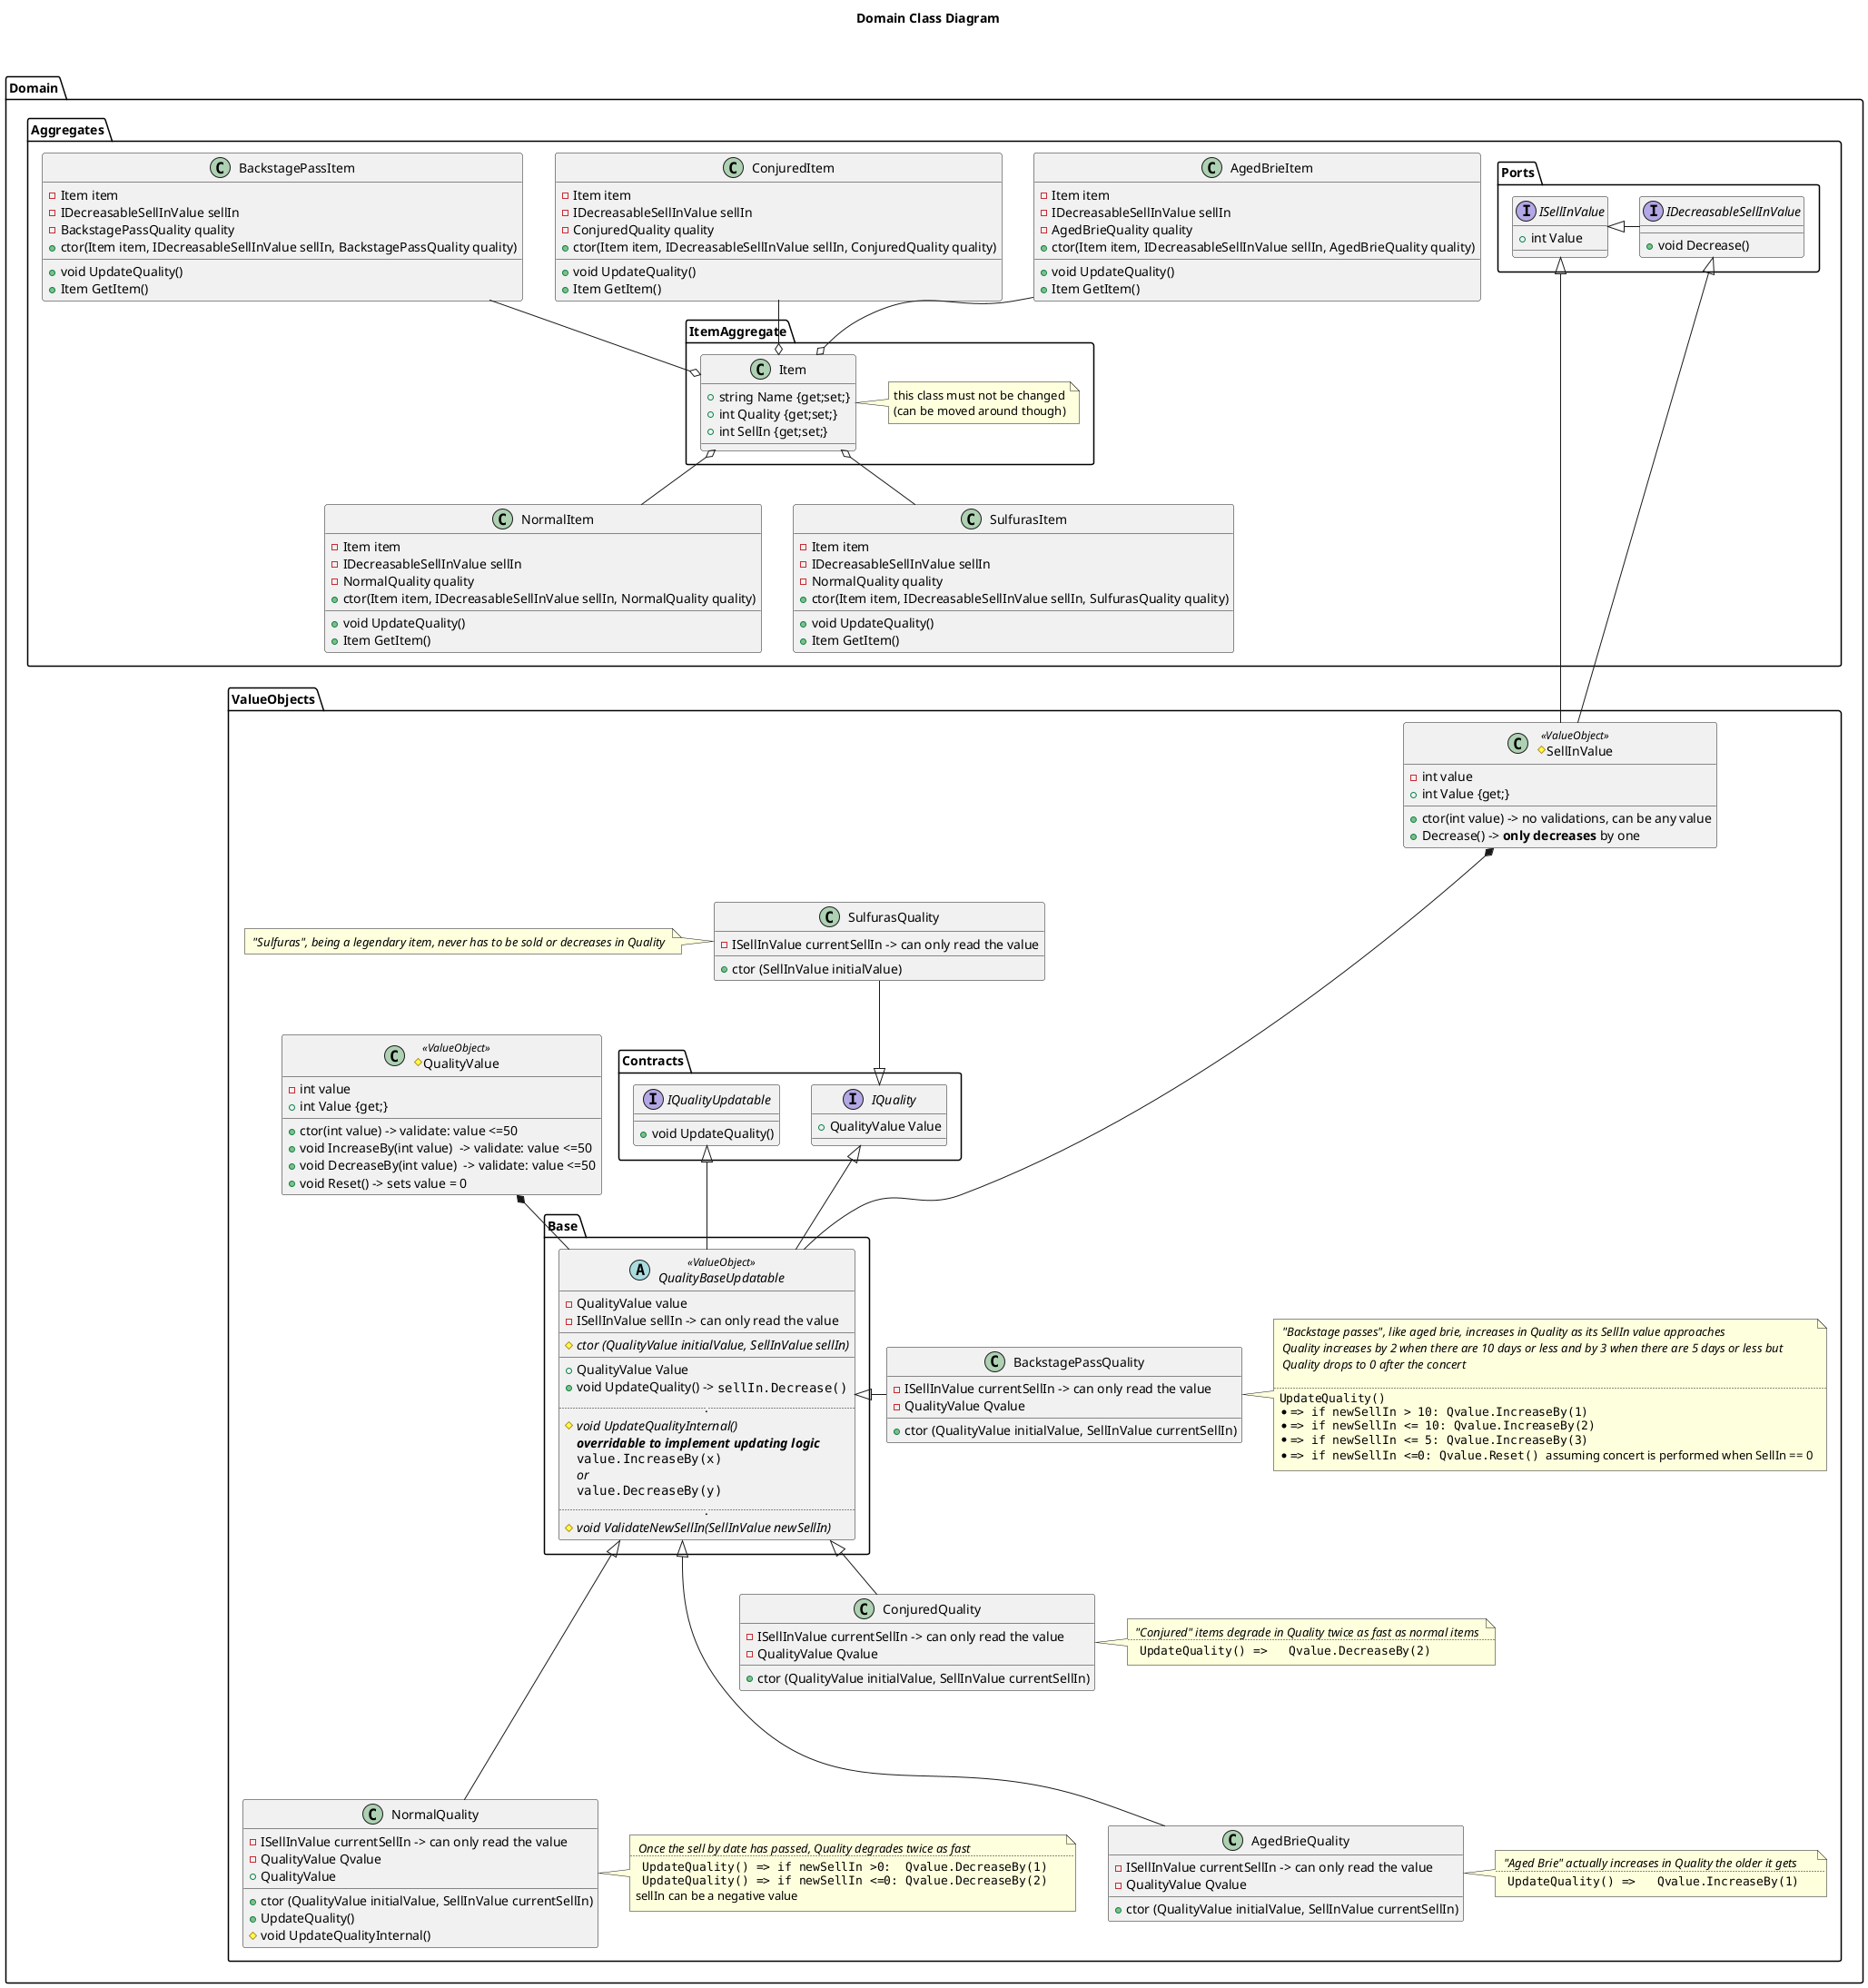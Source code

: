 @startuml "Gilded Rose - Domain Class"

title  Domain Class Diagram\n\n

package Domain {

    folder Aggregates {

        folder ItemAggregate{

            class Item
            {
                + string Name {get;set;}
                + int Quality {get;set;}
                + int SellIn {get;set;}
            }
            note right of Item : this class must not be changed\n(can be moved around though)
        }

        class BackstagePassItem{
            -Item item
            -IDecreasableSellInValue sellIn
            -BackstagePassQuality quality
            +ctor(Item item, IDecreasableSellInValue sellIn, BackstagePassQuality quality)
            __
            + void UpdateQuality()
            + Item GetItem()
        }
        Item o-up- BackstagePassItem


        class ConjuredItem{
            -Item item
            -IDecreasableSellInValue sellIn
            -ConjuredQuality quality
            +ctor(Item item, IDecreasableSellInValue sellIn, ConjuredQuality quality)
            __
            + void UpdateQuality()
            + Item GetItem()
        }
        Item o-up- ConjuredItem

        class AgedBrieItem {
            -Item item
            -IDecreasableSellInValue sellIn
            -AgedBrieQuality quality
            +ctor(Item item, IDecreasableSellInValue sellIn, AgedBrieQuality quality)
            __
            + void UpdateQuality()
            + Item GetItem()
        }
        Item o-up- AgedBrieItem

        class NormalItem {
            -Item item
            -IDecreasableSellInValue sellIn
            -NormalQuality quality
            +ctor(Item item, IDecreasableSellInValue sellIn, NormalQuality quality)
            __
            + void UpdateQuality()
            + Item GetItem()
        }
        Item o-- NormalItem

        class SulfurasItem {
            -Item item
            -IDecreasableSellInValue sellIn
            -NormalQuality quality
            +ctor(Item item, IDecreasableSellInValue sellIn, SulfurasQuality quality)
            __
            + void UpdateQuality()
            + Item GetItem()
        }
        Item o-- SulfurasItem

        folder Ports{

            interface ISellInValue{
                +int Value
            }
            interface IDecreasableSellInValue{
                +void Decrease()
            }
            IDecreasableSellInValue  -left-|>  ISellInValue
        }
    }

    folder ValueObjects{

        #class QualityValue <<ValueObject>>{
            -int value
            +ctor(int value) -> validate: value <=50
            +void IncreaseBy(int value)  -> validate: value <=50
            +void DecreaseBy(int value)  -> validate: value <=50
            +void Reset() -> sets value = 0
            +int Value {get;}
        }

        #class SellInValue <<ValueObject>>{
            -int value
            +ctor(int value) -> no validations, can be any value
            +int Value {get;}
            +Decrease() -> <b>only decreases</b> by one
        }
        ISellInValue <|---- SellInValue
        IDecreasableSellInValue <|-left- SellInValue

        folder Contracts {
            interface IQuality {
                +QualityValue Value
            }

            interface IQualityUpdatable
            {
                + void UpdateQuality()
            }
        }

        '''''''''''''''''''''''''''''''''''
        class SulfurasQuality {
            -ISellInValue currentSellIn -> can only read the value
            +ctor (SellInValue initialValue)
        }

        IQuality <|-up-SulfurasQuality
        note left of SulfurasQuality
            // "Sulfuras", being a legendary item, never has to be sold or decreases in Quality //
        end note
        ''''''''''''''''''''''''''''''
        folder Base {
            abstract class QualityBaseUpdatable <<ValueObject>>{
                -QualityValue value
                -ISellInValue sellIn -> can only read the value
                __
                #{abstract}ctor (QualityValue initialValue, SellInValue sellIn)
                __
                +QualityValue Value
                +void UpdateQuality() -> ""sellIn.Decrease()""
                .....
                #{abstract} void UpdateQualityInternal()
                //<b>overridable to implement updating logic</b>//
                ""value.IncreaseBy(x)""
                //or//
                ""value.DecreaseBy(y)""
                .....
                #{abstract} void ValidateNewSellIn(SellInValue newSellIn)
            }
            QualityValue *-- QualityBaseUpdatable
            SellInValue *---- QualityBaseUpdatable
            IQuality <|-- QualityBaseUpdatable
            IQualityUpdatable <|-- QualityBaseUpdatable
        }

        '''''''''''''''''''''''''''''''''''
        class NormalQuality {
            -ISellInValue currentSellIn -> can only read the value
            -QualityValue Qvalue
            +ctor (QualityValue initialValue, SellInValue currentSellIn)
            +QualityValue
            +UpdateQuality()
            #void UpdateQualityInternal()
        }

        QualityBaseUpdatable <|---- NormalQuality

        note right of NormalQuality
            // Once the sell by date has passed, Quality degrades twice as fast //
            ....
            "" UpdateQuality() => if newSellIn >0:  Qvalue.DecreaseBy(1)  ""
            "" UpdateQuality() => if newSellIn <=0: Qvalue.DecreaseBy(2)  ""
            sellIn can be a negative value
        end note

        '''''''''''''''''''''''''''''''''''
        class BackstagePassQuality {
            -ISellInValue currentSellIn -> can only read the value
            -QualityValue Qvalue
            +ctor (QualityValue initialValue, SellInValue currentSellIn)
        }
        QualityBaseUpdatable  <|-left-- BackstagePassQuality
        note right of BackstagePassQuality
            // "Backstage passes", like aged brie, increases in Quality as its SellIn value approaches //
            // Quality increases by 2 when there are 10 days or less and by 3 when there are 5 days or less but //
            // Quality drops to 0 after the concert //

            ....
            ""UpdateQuality()""
            * ""=> if newSellIn > 10: Qvalue.IncreaseBy(1)""
            * ""=> if newSellIn <= 10: Qvalue.IncreaseBy(2)""
            * ""=> if newSellIn <= 5: Qvalue.IncreaseBy(3)""
            * ""=> if newSellIn <=0: Qvalue.Reset() ""assuming concert is performed when SellIn == 0
        end note

        '''''''''''''''''''''''''''''''''''
        class AgedBrieQuality {
            -ISellInValue currentSellIn -> can only read the value
            -QualityValue Qvalue
            +ctor (QualityValue initialValue, SellInValue currentSellIn)
        }
        QualityBaseUpdatable <|---- AgedBrieQuality

        note right of AgedBrieQuality
            // "Aged Brie" actually increases in Quality the older it gets //
            ....
            "" UpdateQuality() =>   Qvalue.IncreaseBy(1)  ""
        end note
        '''''''''''''''''''''''''''''''''''
        class ConjuredQuality{
            -ISellInValue currentSellIn -> can only read the value
            -QualityValue Qvalue
            +ctor (QualityValue initialValue, SellInValue currentSellIn)
        }
        QualityBaseUpdatable <|-- ConjuredQuality
        note right of ConjuredQuality
            // "Conjured" items degrade in Quality twice as fast as normal items //
            ....
            "" UpdateQuality() =>   Qvalue.DecreaseBy(2)  ""
        end note

    }
}

@enduml